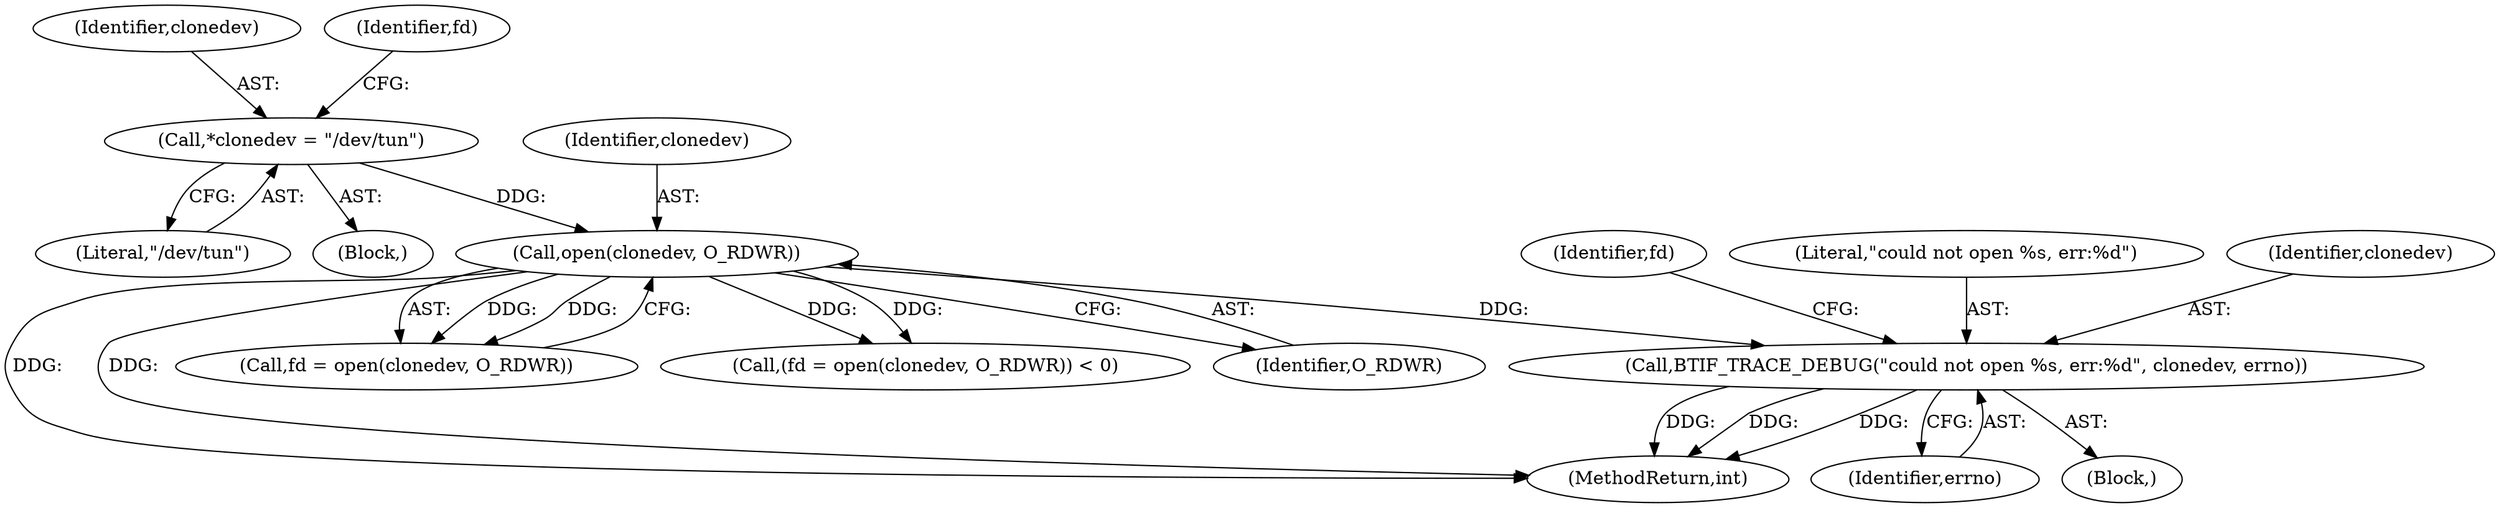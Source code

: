 digraph "1_Android_472271b153c5dc53c28beac55480a8d8434b2d5c_22@pointer" {
"1000120" [label="(Call,BTIF_TRACE_DEBUG(\"could not open %s, err:%d\", clonedev, errno))"];
"1000115" [label="(Call,open(clonedev, O_RDWR))"];
"1000108" [label="(Call,*clonedev = \"/dev/tun\")"];
"1000125" [label="(Identifier,fd)"];
"1000110" [label="(Literal,\"/dev/tun\")"];
"1000103" [label="(Block,)"];
"1000117" [label="(Identifier,O_RDWR)"];
"1000116" [label="(Identifier,clonedev)"];
"1000109" [label="(Identifier,clonedev)"];
"1000120" [label="(Call,BTIF_TRACE_DEBUG(\"could not open %s, err:%d\", clonedev, errno))"];
"1000119" [label="(Block,)"];
"1000196" [label="(MethodReturn,int)"];
"1000121" [label="(Literal,\"could not open %s, err:%d\")"];
"1000108" [label="(Call,*clonedev = \"/dev/tun\")"];
"1000123" [label="(Identifier,errno)"];
"1000122" [label="(Identifier,clonedev)"];
"1000115" [label="(Call,open(clonedev, O_RDWR))"];
"1000113" [label="(Call,fd = open(clonedev, O_RDWR))"];
"1000112" [label="(Call,(fd = open(clonedev, O_RDWR)) < 0)"];
"1000114" [label="(Identifier,fd)"];
"1000120" -> "1000119"  [label="AST: "];
"1000120" -> "1000123"  [label="CFG: "];
"1000121" -> "1000120"  [label="AST: "];
"1000122" -> "1000120"  [label="AST: "];
"1000123" -> "1000120"  [label="AST: "];
"1000125" -> "1000120"  [label="CFG: "];
"1000120" -> "1000196"  [label="DDG: "];
"1000120" -> "1000196"  [label="DDG: "];
"1000120" -> "1000196"  [label="DDG: "];
"1000115" -> "1000120"  [label="DDG: "];
"1000115" -> "1000113"  [label="AST: "];
"1000115" -> "1000117"  [label="CFG: "];
"1000116" -> "1000115"  [label="AST: "];
"1000117" -> "1000115"  [label="AST: "];
"1000113" -> "1000115"  [label="CFG: "];
"1000115" -> "1000196"  [label="DDG: "];
"1000115" -> "1000196"  [label="DDG: "];
"1000115" -> "1000112"  [label="DDG: "];
"1000115" -> "1000112"  [label="DDG: "];
"1000115" -> "1000113"  [label="DDG: "];
"1000115" -> "1000113"  [label="DDG: "];
"1000108" -> "1000115"  [label="DDG: "];
"1000108" -> "1000103"  [label="AST: "];
"1000108" -> "1000110"  [label="CFG: "];
"1000109" -> "1000108"  [label="AST: "];
"1000110" -> "1000108"  [label="AST: "];
"1000114" -> "1000108"  [label="CFG: "];
}

